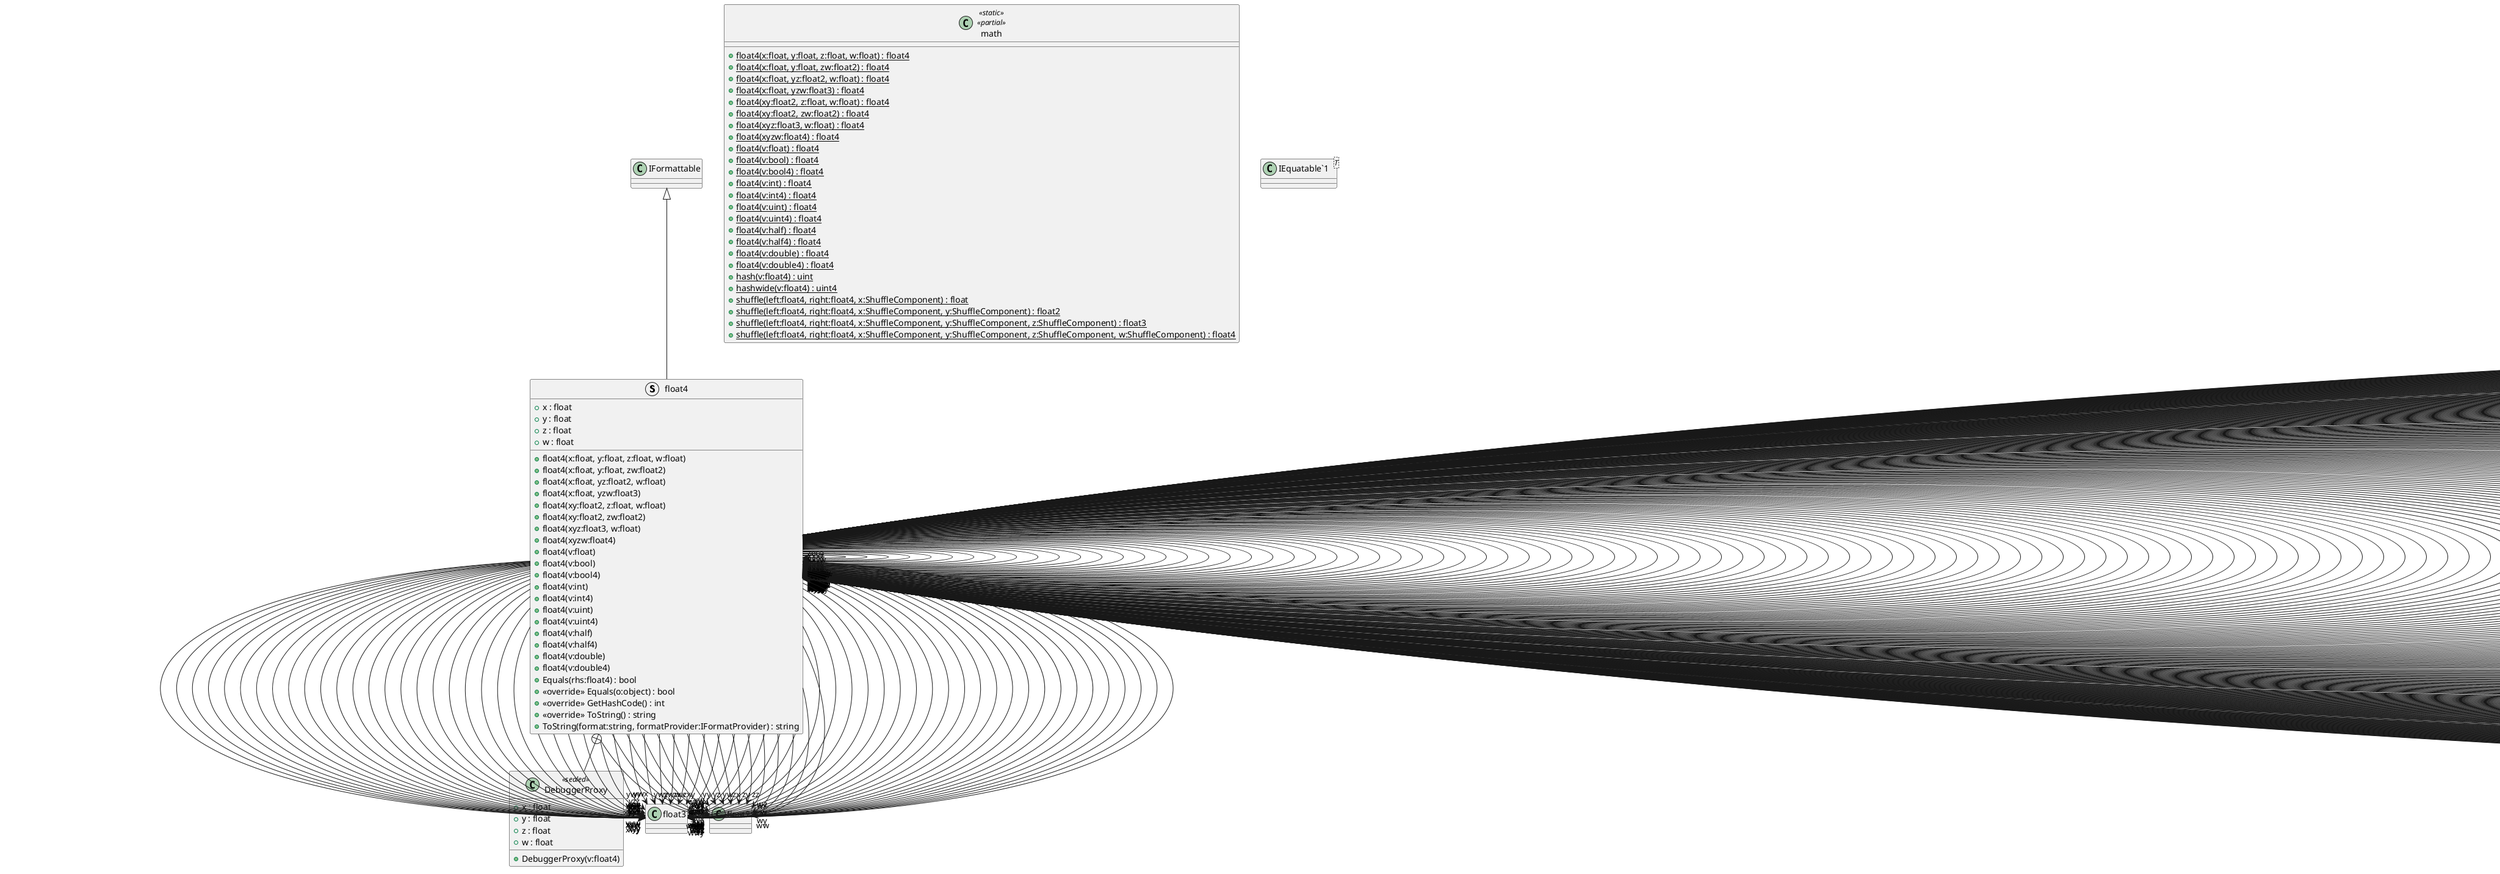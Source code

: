 @startuml
struct float4 {
    + x : float
    + y : float
    + z : float
    + w : float
    + float4(x:float, y:float, z:float, w:float)
    + float4(x:float, y:float, zw:float2)
    + float4(x:float, yz:float2, w:float)
    + float4(x:float, yzw:float3)
    + float4(xy:float2, z:float, w:float)
    + float4(xy:float2, zw:float2)
    + float4(xyz:float3, w:float)
    + float4(xyzw:float4)
    + float4(v:float)
    + float4(v:bool)
    + float4(v:bool4)
    + float4(v:int)
    + float4(v:int4)
    + float4(v:uint)
    + float4(v:uint4)
    + float4(v:half)
    + float4(v:half4)
    + float4(v:double)
    + float4(v:double4)
    + Equals(rhs:float4) : bool
    + <<override>> Equals(o:object) : bool
    + <<override>> GetHashCode() : int
    + <<override>> ToString() : string
    + ToString(format:string, formatProvider:IFormatProvider) : string
}
class math <<static>> <<partial>> {
    + {static} float4(x:float, y:float, z:float, w:float) : float4
    + {static} float4(x:float, y:float, zw:float2) : float4
    + {static} float4(x:float, yz:float2, w:float) : float4
    + {static} float4(x:float, yzw:float3) : float4
    + {static} float4(xy:float2, z:float, w:float) : float4
    + {static} float4(xy:float2, zw:float2) : float4
    + {static} float4(xyz:float3, w:float) : float4
    + {static} float4(xyzw:float4) : float4
    + {static} float4(v:float) : float4
    + {static} float4(v:bool) : float4
    + {static} float4(v:bool4) : float4
    + {static} float4(v:int) : float4
    + {static} float4(v:int4) : float4
    + {static} float4(v:uint) : float4
    + {static} float4(v:uint4) : float4
    + {static} float4(v:half) : float4
    + {static} float4(v:half4) : float4
    + {static} float4(v:double) : float4
    + {static} float4(v:double4) : float4
    + {static} hash(v:float4) : uint
    + {static} hashwide(v:float4) : uint4
    + {static} shuffle(left:float4, right:float4, x:ShuffleComponent) : float
    + {static} shuffle(left:float4, right:float4, x:ShuffleComponent, y:ShuffleComponent) : float2
    + {static} shuffle(left:float4, right:float4, x:ShuffleComponent, y:ShuffleComponent, z:ShuffleComponent) : float3
    + {static} shuffle(left:float4, right:float4, x:ShuffleComponent, y:ShuffleComponent, z:ShuffleComponent, w:ShuffleComponent) : float4
}
class "IEquatable`1"<T> {
}
class DebuggerProxy <<sealed>> {
    + x : float
    + y : float
    + z : float
    + w : float
    + DebuggerProxy(v:float4)
}
IFormattable <|-- float4
float4 --> "zero" float4
float4 --> "xxxx" float4
float4 --> "xxxy" float4
float4 --> "xxxz" float4
float4 --> "xxxw" float4
float4 --> "xxyx" float4
float4 --> "xxyy" float4
float4 --> "xxyz" float4
float4 --> "xxyw" float4
float4 --> "xxzx" float4
float4 --> "xxzy" float4
float4 --> "xxzz" float4
float4 --> "xxzw" float4
float4 --> "xxwx" float4
float4 --> "xxwy" float4
float4 --> "xxwz" float4
float4 --> "xxww" float4
float4 --> "xyxx" float4
float4 --> "xyxy" float4
float4 --> "xyxz" float4
float4 --> "xyxw" float4
float4 --> "xyyx" float4
float4 --> "xyyy" float4
float4 --> "xyyz" float4
float4 --> "xyyw" float4
float4 --> "xyzx" float4
float4 --> "xyzy" float4
float4 --> "xyzz" float4
float4 --> "xyzw" float4
float4 --> "xywx" float4
float4 --> "xywy" float4
float4 --> "xywz" float4
float4 --> "xyww" float4
float4 --> "xzxx" float4
float4 --> "xzxy" float4
float4 --> "xzxz" float4
float4 --> "xzxw" float4
float4 --> "xzyx" float4
float4 --> "xzyy" float4
float4 --> "xzyz" float4
float4 --> "xzyw" float4
float4 --> "xzzx" float4
float4 --> "xzzy" float4
float4 --> "xzzz" float4
float4 --> "xzzw" float4
float4 --> "xzwx" float4
float4 --> "xzwy" float4
float4 --> "xzwz" float4
float4 --> "xzww" float4
float4 --> "xwxx" float4
float4 --> "xwxy" float4
float4 --> "xwxz" float4
float4 --> "xwxw" float4
float4 --> "xwyx" float4
float4 --> "xwyy" float4
float4 --> "xwyz" float4
float4 --> "xwyw" float4
float4 --> "xwzx" float4
float4 --> "xwzy" float4
float4 --> "xwzz" float4
float4 --> "xwzw" float4
float4 --> "xwwx" float4
float4 --> "xwwy" float4
float4 --> "xwwz" float4
float4 --> "xwww" float4
float4 --> "yxxx" float4
float4 --> "yxxy" float4
float4 --> "yxxz" float4
float4 --> "yxxw" float4
float4 --> "yxyx" float4
float4 --> "yxyy" float4
float4 --> "yxyz" float4
float4 --> "yxyw" float4
float4 --> "yxzx" float4
float4 --> "yxzy" float4
float4 --> "yxzz" float4
float4 --> "yxzw" float4
float4 --> "yxwx" float4
float4 --> "yxwy" float4
float4 --> "yxwz" float4
float4 --> "yxww" float4
float4 --> "yyxx" float4
float4 --> "yyxy" float4
float4 --> "yyxz" float4
float4 --> "yyxw" float4
float4 --> "yyyx" float4
float4 --> "yyyy" float4
float4 --> "yyyz" float4
float4 --> "yyyw" float4
float4 --> "yyzx" float4
float4 --> "yyzy" float4
float4 --> "yyzz" float4
float4 --> "yyzw" float4
float4 --> "yywx" float4
float4 --> "yywy" float4
float4 --> "yywz" float4
float4 --> "yyww" float4
float4 --> "yzxx" float4
float4 --> "yzxy" float4
float4 --> "yzxz" float4
float4 --> "yzxw" float4
float4 --> "yzyx" float4
float4 --> "yzyy" float4
float4 --> "yzyz" float4
float4 --> "yzyw" float4
float4 --> "yzzx" float4
float4 --> "yzzy" float4
float4 --> "yzzz" float4
float4 --> "yzzw" float4
float4 --> "yzwx" float4
float4 --> "yzwy" float4
float4 --> "yzwz" float4
float4 --> "yzww" float4
float4 --> "ywxx" float4
float4 --> "ywxy" float4
float4 --> "ywxz" float4
float4 --> "ywxw" float4
float4 --> "ywyx" float4
float4 --> "ywyy" float4
float4 --> "ywyz" float4
float4 --> "ywyw" float4
float4 --> "ywzx" float4
float4 --> "ywzy" float4
float4 --> "ywzz" float4
float4 --> "ywzw" float4
float4 --> "ywwx" float4
float4 --> "ywwy" float4
float4 --> "ywwz" float4
float4 --> "ywww" float4
float4 --> "zxxx" float4
float4 --> "zxxy" float4
float4 --> "zxxz" float4
float4 --> "zxxw" float4
float4 --> "zxyx" float4
float4 --> "zxyy" float4
float4 --> "zxyz" float4
float4 --> "zxyw" float4
float4 --> "zxzx" float4
float4 --> "zxzy" float4
float4 --> "zxzz" float4
float4 --> "zxzw" float4
float4 --> "zxwx" float4
float4 --> "zxwy" float4
float4 --> "zxwz" float4
float4 --> "zxww" float4
float4 --> "zyxx" float4
float4 --> "zyxy" float4
float4 --> "zyxz" float4
float4 --> "zyxw" float4
float4 --> "zyyx" float4
float4 --> "zyyy" float4
float4 --> "zyyz" float4
float4 --> "zyyw" float4
float4 --> "zyzx" float4
float4 --> "zyzy" float4
float4 --> "zyzz" float4
float4 --> "zyzw" float4
float4 --> "zywx" float4
float4 --> "zywy" float4
float4 --> "zywz" float4
float4 --> "zyww" float4
float4 --> "zzxx" float4
float4 --> "zzxy" float4
float4 --> "zzxz" float4
float4 --> "zzxw" float4
float4 --> "zzyx" float4
float4 --> "zzyy" float4
float4 --> "zzyz" float4
float4 --> "zzyw" float4
float4 --> "zzzx" float4
float4 --> "zzzy" float4
float4 --> "zzzz" float4
float4 --> "zzzw" float4
float4 --> "zzwx" float4
float4 --> "zzwy" float4
float4 --> "zzwz" float4
float4 --> "zzww" float4
float4 --> "zwxx" float4
float4 --> "zwxy" float4
float4 --> "zwxz" float4
float4 --> "zwxw" float4
float4 --> "zwyx" float4
float4 --> "zwyy" float4
float4 --> "zwyz" float4
float4 --> "zwyw" float4
float4 --> "zwzx" float4
float4 --> "zwzy" float4
float4 --> "zwzz" float4
float4 --> "zwzw" float4
float4 --> "zwwx" float4
float4 --> "zwwy" float4
float4 --> "zwwz" float4
float4 --> "zwww" float4
float4 --> "wxxx" float4
float4 --> "wxxy" float4
float4 --> "wxxz" float4
float4 --> "wxxw" float4
float4 --> "wxyx" float4
float4 --> "wxyy" float4
float4 --> "wxyz" float4
float4 --> "wxyw" float4
float4 --> "wxzx" float4
float4 --> "wxzy" float4
float4 --> "wxzz" float4
float4 --> "wxzw" float4
float4 --> "wxwx" float4
float4 --> "wxwy" float4
float4 --> "wxwz" float4
float4 --> "wxww" float4
float4 --> "wyxx" float4
float4 --> "wyxy" float4
float4 --> "wyxz" float4
float4 --> "wyxw" float4
float4 --> "wyyx" float4
float4 --> "wyyy" float4
float4 --> "wyyz" float4
float4 --> "wyyw" float4
float4 --> "wyzx" float4
float4 --> "wyzy" float4
float4 --> "wyzz" float4
float4 --> "wyzw" float4
float4 --> "wywx" float4
float4 --> "wywy" float4
float4 --> "wywz" float4
float4 --> "wyww" float4
float4 --> "wzxx" float4
float4 --> "wzxy" float4
float4 --> "wzxz" float4
float4 --> "wzxw" float4
float4 --> "wzyx" float4
float4 --> "wzyy" float4
float4 --> "wzyz" float4
float4 --> "wzyw" float4
float4 --> "wzzx" float4
float4 --> "wzzy" float4
float4 --> "wzzz" float4
float4 --> "wzzw" float4
float4 --> "wzwx" float4
float4 --> "wzwy" float4
float4 --> "wzwz" float4
float4 --> "wzww" float4
float4 --> "wwxx" float4
float4 --> "wwxy" float4
float4 --> "wwxz" float4
float4 --> "wwxw" float4
float4 --> "wwyx" float4
float4 --> "wwyy" float4
float4 --> "wwyz" float4
float4 --> "wwyw" float4
float4 --> "wwzx" float4
float4 --> "wwzy" float4
float4 --> "wwzz" float4
float4 --> "wwzw" float4
float4 --> "wwwx" float4
float4 --> "wwwy" float4
float4 --> "wwwz" float4
float4 --> "wwww" float4
float4 --> "xxx" float3
float4 --> "xxy" float3
float4 --> "xxz" float3
float4 --> "xxw" float3
float4 --> "xyx" float3
float4 --> "xyy" float3
float4 --> "xyz" float3
float4 --> "xyw" float3
float4 --> "xzx" float3
float4 --> "xzy" float3
float4 --> "xzz" float3
float4 --> "xzw" float3
float4 --> "xwx" float3
float4 --> "xwy" float3
float4 --> "xwz" float3
float4 --> "xww" float3
float4 --> "yxx" float3
float4 --> "yxy" float3
float4 --> "yxz" float3
float4 --> "yxw" float3
float4 --> "yyx" float3
float4 --> "yyy" float3
float4 --> "yyz" float3
float4 --> "yyw" float3
float4 --> "yzx" float3
float4 --> "yzy" float3
float4 --> "yzz" float3
float4 --> "yzw" float3
float4 --> "ywx" float3
float4 --> "ywy" float3
float4 --> "ywz" float3
float4 --> "yww" float3
float4 --> "zxx" float3
float4 --> "zxy" float3
float4 --> "zxz" float3
float4 --> "zxw" float3
float4 --> "zyx" float3
float4 --> "zyy" float3
float4 --> "zyz" float3
float4 --> "zyw" float3
float4 --> "zzx" float3
float4 --> "zzy" float3
float4 --> "zzz" float3
float4 --> "zzw" float3
float4 --> "zwx" float3
float4 --> "zwy" float3
float4 --> "zwz" float3
float4 --> "zww" float3
float4 --> "wxx" float3
float4 --> "wxy" float3
float4 --> "wxz" float3
float4 --> "wxw" float3
float4 --> "wyx" float3
float4 --> "wyy" float3
float4 --> "wyz" float3
float4 --> "wyw" float3
float4 --> "wzx" float3
float4 --> "wzy" float3
float4 --> "wzz" float3
float4 --> "wzw" float3
float4 --> "wwx" float3
float4 --> "wwy" float3
float4 --> "wwz" float3
float4 --> "www" float3
float4 --> "xx" float2
float4 --> "xy" float2
float4 --> "xz" float2
float4 --> "xw" float2
float4 --> "yx" float2
float4 --> "yy" float2
float4 --> "yz" float2
float4 --> "yw" float2
float4 --> "zx" float2
float4 --> "zy" float2
float4 --> "zz" float2
float4 --> "zw" float2
float4 --> "wx" float2
float4 --> "wy" float2
float4 --> "wz" float2
float4 --> "ww" float2
float4 +-- DebuggerProxy
@enduml
